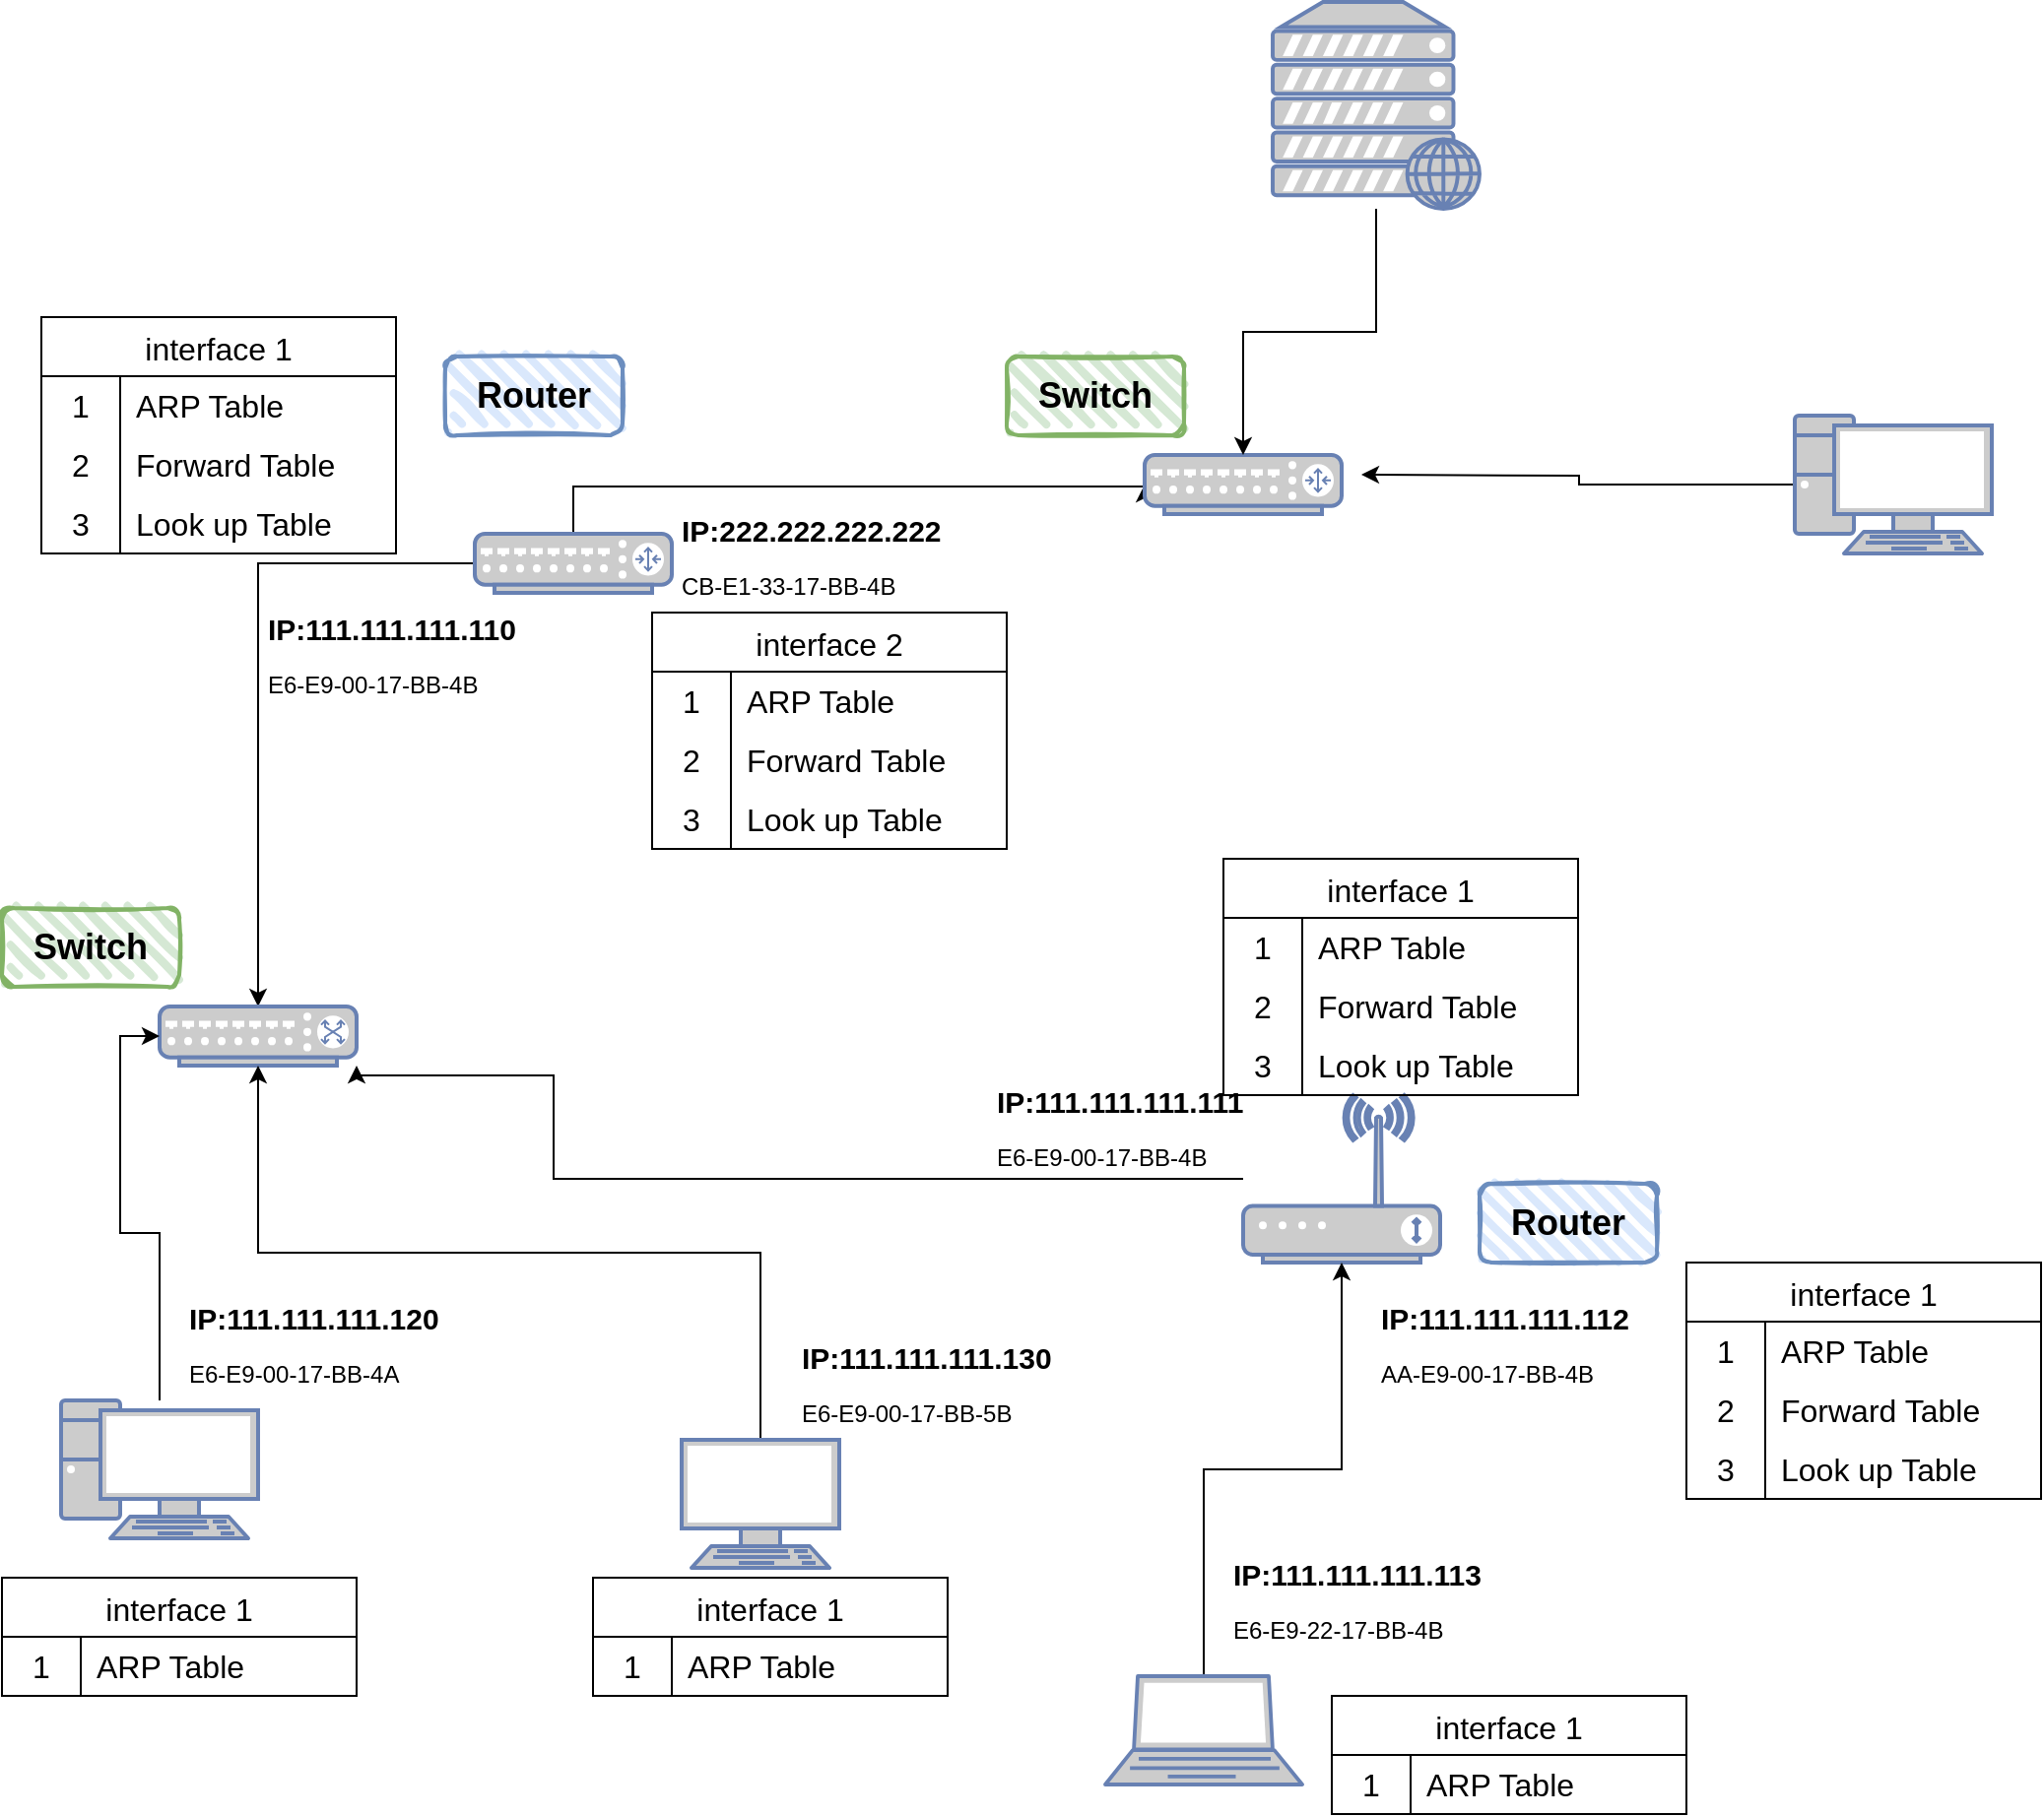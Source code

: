 <mxfile version="21.3.7" type="device">
  <diagram name="Page-1" id="bVqsmHgSkeOSAtBeJAYm">
    <mxGraphModel dx="954" dy="699" grid="1" gridSize="10" guides="1" tooltips="1" connect="1" arrows="1" fold="1" page="1" pageScale="1" pageWidth="850" pageHeight="1100" math="0" shadow="0">
      <root>
        <mxCell id="0" />
        <mxCell id="1" parent="0" />
        <mxCell id="4tmbVSz3SoAUEY7FdNBt-5" style="edgeStyle=orthogonalEdgeStyle;rounded=0;orthogonalLoop=1;jettySize=auto;html=1;" parent="1" source="4tmbVSz3SoAUEY7FdNBt-1" target="4tmbVSz3SoAUEY7FdNBt-2" edge="1">
          <mxGeometry relative="1" as="geometry" />
        </mxCell>
        <mxCell id="4tmbVSz3SoAUEY7FdNBt-12" style="edgeStyle=orthogonalEdgeStyle;rounded=0;orthogonalLoop=1;jettySize=auto;html=1;entryX=0;entryY=0.5;entryDx=0;entryDy=0;entryPerimeter=0;" parent="1" source="4tmbVSz3SoAUEY7FdNBt-1" target="4tmbVSz3SoAUEY7FdNBt-10" edge="1">
          <mxGeometry relative="1" as="geometry">
            <mxPoint x="430" y="325" as="targetPoint" />
            <Array as="points">
              <mxPoint x="420" y="326" />
              <mxPoint x="560" y="326" />
            </Array>
          </mxGeometry>
        </mxCell>
        <mxCell id="4tmbVSz3SoAUEY7FdNBt-1" value="" style="fontColor=#0066CC;verticalAlign=top;verticalLabelPosition=bottom;labelPosition=center;align=center;html=1;outlineConnect=0;fillColor=#CCCCCC;strokeColor=#6881B3;gradientColor=none;gradientDirection=north;strokeWidth=2;shape=mxgraph.networks.router;" parent="1" vertex="1">
          <mxGeometry x="250" y="350" width="100" height="30" as="geometry" />
        </mxCell>
        <mxCell id="4tmbVSz3SoAUEY7FdNBt-2" value="" style="fontColor=#0066CC;verticalAlign=top;verticalLabelPosition=bottom;labelPosition=center;align=center;html=1;outlineConnect=0;fillColor=#CCCCCC;strokeColor=#6881B3;gradientColor=none;gradientDirection=north;strokeWidth=2;shape=mxgraph.networks.switch;" parent="1" vertex="1">
          <mxGeometry x="90" y="590" width="100" height="30" as="geometry" />
        </mxCell>
        <mxCell id="4tmbVSz3SoAUEY7FdNBt-10" value="" style="fontColor=#0066CC;verticalAlign=top;verticalLabelPosition=bottom;labelPosition=center;align=center;html=1;outlineConnect=0;fillColor=#CCCCCC;strokeColor=#6881B3;gradientColor=none;gradientDirection=north;strokeWidth=2;shape=mxgraph.networks.router;" parent="1" vertex="1">
          <mxGeometry x="590" y="310" width="100" height="30" as="geometry" />
        </mxCell>
        <mxCell id="4tmbVSz3SoAUEY7FdNBt-16" style="edgeStyle=orthogonalEdgeStyle;rounded=0;orthogonalLoop=1;jettySize=auto;html=1;entryX=0;entryY=0.5;entryDx=0;entryDy=0;entryPerimeter=0;" parent="1" source="4tmbVSz3SoAUEY7FdNBt-13" target="4tmbVSz3SoAUEY7FdNBt-2" edge="1">
          <mxGeometry relative="1" as="geometry" />
        </mxCell>
        <mxCell id="4tmbVSz3SoAUEY7FdNBt-13" value="" style="fontColor=#0066CC;verticalAlign=top;verticalLabelPosition=bottom;labelPosition=center;align=center;html=1;outlineConnect=0;fillColor=#CCCCCC;strokeColor=#6881B3;gradientColor=none;gradientDirection=north;strokeWidth=2;shape=mxgraph.networks.pc;" parent="1" vertex="1">
          <mxGeometry x="40" y="790" width="100" height="70" as="geometry" />
        </mxCell>
        <mxCell id="4tmbVSz3SoAUEY7FdNBt-19" style="edgeStyle=orthogonalEdgeStyle;rounded=0;orthogonalLoop=1;jettySize=auto;html=1;entryX=0.5;entryY=1;entryDx=0;entryDy=0;entryPerimeter=0;exitX=0.5;exitY=0;exitDx=0;exitDy=0;exitPerimeter=0;" parent="1" source="4tmbVSz3SoAUEY7FdNBt-14" target="4tmbVSz3SoAUEY7FdNBt-2" edge="1">
          <mxGeometry relative="1" as="geometry">
            <mxPoint x="300" y="750" as="sourcePoint" />
          </mxGeometry>
        </mxCell>
        <mxCell id="4tmbVSz3SoAUEY7FdNBt-14" value="" style="fontColor=#0066CC;verticalAlign=top;verticalLabelPosition=bottom;labelPosition=center;align=center;html=1;outlineConnect=0;fillColor=#CCCCCC;strokeColor=#6881B3;gradientColor=none;gradientDirection=north;strokeWidth=2;shape=mxgraph.networks.terminal;" parent="1" vertex="1">
          <mxGeometry x="355" y="810" width="80" height="65" as="geometry" />
        </mxCell>
        <mxCell id="4tmbVSz3SoAUEY7FdNBt-18" style="edgeStyle=orthogonalEdgeStyle;rounded=0;orthogonalLoop=1;jettySize=auto;html=1;" parent="1" source="4tmbVSz3SoAUEY7FdNBt-15" target="4tmbVSz3SoAUEY7FdNBt-2" edge="1">
          <mxGeometry relative="1" as="geometry">
            <Array as="points">
              <mxPoint x="290" y="625" />
              <mxPoint x="190" y="625" />
            </Array>
          </mxGeometry>
        </mxCell>
        <mxCell id="4tmbVSz3SoAUEY7FdNBt-15" value="" style="fontColor=#0066CC;verticalAlign=top;verticalLabelPosition=bottom;labelPosition=center;align=center;html=1;outlineConnect=0;fillColor=#CCCCCC;strokeColor=#6881B3;gradientColor=none;gradientDirection=north;strokeWidth=2;shape=mxgraph.networks.wireless_modem;" parent="1" vertex="1">
          <mxGeometry x="640" y="635" width="100" height="85" as="geometry" />
        </mxCell>
        <mxCell id="4tmbVSz3SoAUEY7FdNBt-21" style="edgeStyle=orthogonalEdgeStyle;rounded=0;orthogonalLoop=1;jettySize=auto;html=1;" parent="1" source="4tmbVSz3SoAUEY7FdNBt-20" target="4tmbVSz3SoAUEY7FdNBt-15" edge="1">
          <mxGeometry relative="1" as="geometry" />
        </mxCell>
        <mxCell id="4tmbVSz3SoAUEY7FdNBt-20" value="" style="fontColor=#0066CC;verticalAlign=top;verticalLabelPosition=bottom;labelPosition=center;align=center;html=1;outlineConnect=0;fillColor=#CCCCCC;strokeColor=#6881B3;gradientColor=none;gradientDirection=north;strokeWidth=2;shape=mxgraph.networks.laptop;" parent="1" vertex="1">
          <mxGeometry x="570" y="930" width="100" height="55" as="geometry" />
        </mxCell>
        <mxCell id="4tmbVSz3SoAUEY7FdNBt-25" style="edgeStyle=orthogonalEdgeStyle;rounded=0;orthogonalLoop=1;jettySize=auto;html=1;" parent="1" source="4tmbVSz3SoAUEY7FdNBt-22" edge="1">
          <mxGeometry relative="1" as="geometry">
            <mxPoint x="700" y="320" as="targetPoint" />
          </mxGeometry>
        </mxCell>
        <mxCell id="4tmbVSz3SoAUEY7FdNBt-22" value="" style="fontColor=#0066CC;verticalAlign=top;verticalLabelPosition=bottom;labelPosition=center;align=center;html=1;outlineConnect=0;fillColor=#CCCCCC;strokeColor=#6881B3;gradientColor=none;gradientDirection=north;strokeWidth=2;shape=mxgraph.networks.pc;" parent="1" vertex="1">
          <mxGeometry x="920" y="290" width="100" height="70" as="geometry" />
        </mxCell>
        <mxCell id="4tmbVSz3SoAUEY7FdNBt-24" style="edgeStyle=orthogonalEdgeStyle;rounded=0;orthogonalLoop=1;jettySize=auto;html=1;" parent="1" source="4tmbVSz3SoAUEY7FdNBt-23" target="4tmbVSz3SoAUEY7FdNBt-10" edge="1">
          <mxGeometry relative="1" as="geometry" />
        </mxCell>
        <mxCell id="4tmbVSz3SoAUEY7FdNBt-23" value="" style="fontColor=#0066CC;verticalAlign=top;verticalLabelPosition=bottom;labelPosition=center;align=center;html=1;outlineConnect=0;fillColor=#CCCCCC;strokeColor=#6881B3;gradientColor=none;gradientDirection=north;strokeWidth=2;shape=mxgraph.networks.web_server;" parent="1" vertex="1">
          <mxGeometry x="655" y="80" width="105" height="105" as="geometry" />
        </mxCell>
        <mxCell id="4tmbVSz3SoAUEY7FdNBt-26" value="&lt;b&gt;&lt;font style=&quot;font-size: 18px;&quot;&gt;Switch&lt;/font&gt;&lt;/b&gt;" style="rounded=1;whiteSpace=wrap;html=1;strokeWidth=2;fillWeight=4;hachureGap=8;hachureAngle=45;fillColor=#d5e8d4;sketch=1;strokeColor=#82b366;" parent="1" vertex="1">
          <mxGeometry x="10" y="540" width="90" height="40" as="geometry" />
        </mxCell>
        <mxCell id="4tmbVSz3SoAUEY7FdNBt-27" value="&lt;b&gt;&lt;font style=&quot;font-size: 18px;&quot;&gt;Switch&lt;/font&gt;&lt;/b&gt;" style="rounded=1;whiteSpace=wrap;html=1;strokeWidth=2;fillWeight=4;hachureGap=8;hachureAngle=45;fillColor=#d5e8d4;sketch=1;strokeColor=#82b366;" parent="1" vertex="1">
          <mxGeometry x="520" y="260" width="90" height="40" as="geometry" />
        </mxCell>
        <mxCell id="4tmbVSz3SoAUEY7FdNBt-28" value="&lt;b&gt;&lt;font style=&quot;font-size: 18px;&quot;&gt;Router&lt;/font&gt;&lt;/b&gt;" style="rounded=1;whiteSpace=wrap;html=1;strokeWidth=2;fillWeight=4;hachureGap=8;hachureAngle=45;sketch=1;fillColor=#dae8fc;strokeColor=#6c8ebf;" parent="1" vertex="1">
          <mxGeometry x="235" y="260" width="90" height="40" as="geometry" />
        </mxCell>
        <mxCell id="4tmbVSz3SoAUEY7FdNBt-32" value="interface 1" style="shape=table;startSize=30;container=1;collapsible=0;childLayout=tableLayout;fixedRows=1;rowLines=0;fontStyle=0;strokeColor=default;fontSize=16;" parent="1" vertex="1">
          <mxGeometry x="30" y="240" width="180" height="120" as="geometry" />
        </mxCell>
        <mxCell id="4tmbVSz3SoAUEY7FdNBt-33" value="" style="shape=tableRow;horizontal=0;startSize=0;swimlaneHead=0;swimlaneBody=0;top=0;left=0;bottom=0;right=0;collapsible=0;dropTarget=0;fillColor=none;points=[[0,0.5],[1,0.5]];portConstraint=eastwest;strokeColor=inherit;fontSize=16;" parent="4tmbVSz3SoAUEY7FdNBt-32" vertex="1">
          <mxGeometry y="30" width="180" height="30" as="geometry" />
        </mxCell>
        <mxCell id="4tmbVSz3SoAUEY7FdNBt-34" value="1" style="shape=partialRectangle;html=1;whiteSpace=wrap;connectable=0;fillColor=none;top=0;left=0;bottom=0;right=0;overflow=hidden;pointerEvents=1;strokeColor=inherit;fontSize=16;" parent="4tmbVSz3SoAUEY7FdNBt-33" vertex="1">
          <mxGeometry width="40" height="30" as="geometry">
            <mxRectangle width="40" height="30" as="alternateBounds" />
          </mxGeometry>
        </mxCell>
        <mxCell id="4tmbVSz3SoAUEY7FdNBt-35" value="ARP Table" style="shape=partialRectangle;html=1;whiteSpace=wrap;connectable=0;fillColor=none;top=0;left=0;bottom=0;right=0;align=left;spacingLeft=6;overflow=hidden;strokeColor=inherit;fontSize=16;" parent="4tmbVSz3SoAUEY7FdNBt-33" vertex="1">
          <mxGeometry x="40" width="140" height="30" as="geometry">
            <mxRectangle width="140" height="30" as="alternateBounds" />
          </mxGeometry>
        </mxCell>
        <mxCell id="4tmbVSz3SoAUEY7FdNBt-36" value="" style="shape=tableRow;horizontal=0;startSize=0;swimlaneHead=0;swimlaneBody=0;top=0;left=0;bottom=0;right=0;collapsible=0;dropTarget=0;fillColor=none;points=[[0,0.5],[1,0.5]];portConstraint=eastwest;strokeColor=inherit;fontSize=16;" parent="4tmbVSz3SoAUEY7FdNBt-32" vertex="1">
          <mxGeometry y="60" width="180" height="30" as="geometry" />
        </mxCell>
        <mxCell id="4tmbVSz3SoAUEY7FdNBt-37" value="2" style="shape=partialRectangle;html=1;whiteSpace=wrap;connectable=0;fillColor=none;top=0;left=0;bottom=0;right=0;overflow=hidden;strokeColor=inherit;fontSize=16;" parent="4tmbVSz3SoAUEY7FdNBt-36" vertex="1">
          <mxGeometry width="40" height="30" as="geometry">
            <mxRectangle width="40" height="30" as="alternateBounds" />
          </mxGeometry>
        </mxCell>
        <mxCell id="4tmbVSz3SoAUEY7FdNBt-38" value="Forward Table" style="shape=partialRectangle;html=1;whiteSpace=wrap;connectable=0;fillColor=none;top=0;left=0;bottom=0;right=0;align=left;spacingLeft=6;overflow=hidden;strokeColor=inherit;fontSize=16;" parent="4tmbVSz3SoAUEY7FdNBt-36" vertex="1">
          <mxGeometry x="40" width="140" height="30" as="geometry">
            <mxRectangle width="140" height="30" as="alternateBounds" />
          </mxGeometry>
        </mxCell>
        <mxCell id="4tmbVSz3SoAUEY7FdNBt-39" value="" style="shape=tableRow;horizontal=0;startSize=0;swimlaneHead=0;swimlaneBody=0;top=0;left=0;bottom=0;right=0;collapsible=0;dropTarget=0;fillColor=none;points=[[0,0.5],[1,0.5]];portConstraint=eastwest;strokeColor=inherit;fontSize=16;" parent="4tmbVSz3SoAUEY7FdNBt-32" vertex="1">
          <mxGeometry y="90" width="180" height="30" as="geometry" />
        </mxCell>
        <mxCell id="4tmbVSz3SoAUEY7FdNBt-40" value="3" style="shape=partialRectangle;html=1;whiteSpace=wrap;connectable=0;fillColor=none;top=0;left=0;bottom=0;right=0;overflow=hidden;strokeColor=inherit;fontSize=16;" parent="4tmbVSz3SoAUEY7FdNBt-39" vertex="1">
          <mxGeometry width="40" height="30" as="geometry">
            <mxRectangle width="40" height="30" as="alternateBounds" />
          </mxGeometry>
        </mxCell>
        <mxCell id="4tmbVSz3SoAUEY7FdNBt-41" value="Look up Table" style="shape=partialRectangle;html=1;whiteSpace=wrap;connectable=0;fillColor=none;top=0;left=0;bottom=0;right=0;align=left;spacingLeft=6;overflow=hidden;strokeColor=inherit;fontSize=16;" parent="4tmbVSz3SoAUEY7FdNBt-39" vertex="1">
          <mxGeometry x="40" width="140" height="30" as="geometry">
            <mxRectangle width="140" height="30" as="alternateBounds" />
          </mxGeometry>
        </mxCell>
        <mxCell id="4tmbVSz3SoAUEY7FdNBt-44" value="interface 2" style="shape=table;startSize=30;container=1;collapsible=0;childLayout=tableLayout;fixedRows=1;rowLines=0;fontStyle=0;strokeColor=default;fontSize=16;" parent="1" vertex="1">
          <mxGeometry x="340" y="390" width="180" height="120" as="geometry" />
        </mxCell>
        <mxCell id="4tmbVSz3SoAUEY7FdNBt-45" value="" style="shape=tableRow;horizontal=0;startSize=0;swimlaneHead=0;swimlaneBody=0;top=0;left=0;bottom=0;right=0;collapsible=0;dropTarget=0;fillColor=none;points=[[0,0.5],[1,0.5]];portConstraint=eastwest;strokeColor=inherit;fontSize=16;" parent="4tmbVSz3SoAUEY7FdNBt-44" vertex="1">
          <mxGeometry y="30" width="180" height="30" as="geometry" />
        </mxCell>
        <mxCell id="4tmbVSz3SoAUEY7FdNBt-46" value="1" style="shape=partialRectangle;html=1;whiteSpace=wrap;connectable=0;fillColor=none;top=0;left=0;bottom=0;right=0;overflow=hidden;pointerEvents=1;strokeColor=inherit;fontSize=16;" parent="4tmbVSz3SoAUEY7FdNBt-45" vertex="1">
          <mxGeometry width="40" height="30" as="geometry">
            <mxRectangle width="40" height="30" as="alternateBounds" />
          </mxGeometry>
        </mxCell>
        <mxCell id="4tmbVSz3SoAUEY7FdNBt-47" value="ARP Table" style="shape=partialRectangle;html=1;whiteSpace=wrap;connectable=0;fillColor=none;top=0;left=0;bottom=0;right=0;align=left;spacingLeft=6;overflow=hidden;strokeColor=inherit;fontSize=16;" parent="4tmbVSz3SoAUEY7FdNBt-45" vertex="1">
          <mxGeometry x="40" width="140" height="30" as="geometry">
            <mxRectangle width="140" height="30" as="alternateBounds" />
          </mxGeometry>
        </mxCell>
        <mxCell id="4tmbVSz3SoAUEY7FdNBt-48" value="" style="shape=tableRow;horizontal=0;startSize=0;swimlaneHead=0;swimlaneBody=0;top=0;left=0;bottom=0;right=0;collapsible=0;dropTarget=0;fillColor=none;points=[[0,0.5],[1,0.5]];portConstraint=eastwest;strokeColor=inherit;fontSize=16;" parent="4tmbVSz3SoAUEY7FdNBt-44" vertex="1">
          <mxGeometry y="60" width="180" height="30" as="geometry" />
        </mxCell>
        <mxCell id="4tmbVSz3SoAUEY7FdNBt-49" value="2" style="shape=partialRectangle;html=1;whiteSpace=wrap;connectable=0;fillColor=none;top=0;left=0;bottom=0;right=0;overflow=hidden;strokeColor=inherit;fontSize=16;" parent="4tmbVSz3SoAUEY7FdNBt-48" vertex="1">
          <mxGeometry width="40" height="30" as="geometry">
            <mxRectangle width="40" height="30" as="alternateBounds" />
          </mxGeometry>
        </mxCell>
        <mxCell id="4tmbVSz3SoAUEY7FdNBt-50" value="Forward Table" style="shape=partialRectangle;html=1;whiteSpace=wrap;connectable=0;fillColor=none;top=0;left=0;bottom=0;right=0;align=left;spacingLeft=6;overflow=hidden;strokeColor=inherit;fontSize=16;" parent="4tmbVSz3SoAUEY7FdNBt-48" vertex="1">
          <mxGeometry x="40" width="140" height="30" as="geometry">
            <mxRectangle width="140" height="30" as="alternateBounds" />
          </mxGeometry>
        </mxCell>
        <mxCell id="4tmbVSz3SoAUEY7FdNBt-51" value="" style="shape=tableRow;horizontal=0;startSize=0;swimlaneHead=0;swimlaneBody=0;top=0;left=0;bottom=0;right=0;collapsible=0;dropTarget=0;fillColor=none;points=[[0,0.5],[1,0.5]];portConstraint=eastwest;strokeColor=inherit;fontSize=16;" parent="4tmbVSz3SoAUEY7FdNBt-44" vertex="1">
          <mxGeometry y="90" width="180" height="30" as="geometry" />
        </mxCell>
        <mxCell id="4tmbVSz3SoAUEY7FdNBt-52" value="3" style="shape=partialRectangle;html=1;whiteSpace=wrap;connectable=0;fillColor=none;top=0;left=0;bottom=0;right=0;overflow=hidden;strokeColor=inherit;fontSize=16;" parent="4tmbVSz3SoAUEY7FdNBt-51" vertex="1">
          <mxGeometry width="40" height="30" as="geometry">
            <mxRectangle width="40" height="30" as="alternateBounds" />
          </mxGeometry>
        </mxCell>
        <mxCell id="4tmbVSz3SoAUEY7FdNBt-53" value="Look up Table" style="shape=partialRectangle;html=1;whiteSpace=wrap;connectable=0;fillColor=none;top=0;left=0;bottom=0;right=0;align=left;spacingLeft=6;overflow=hidden;strokeColor=inherit;fontSize=16;" parent="4tmbVSz3SoAUEY7FdNBt-51" vertex="1">
          <mxGeometry x="40" width="140" height="30" as="geometry">
            <mxRectangle width="140" height="30" as="alternateBounds" />
          </mxGeometry>
        </mxCell>
        <mxCell id="4tmbVSz3SoAUEY7FdNBt-60" value="&lt;h1 style=&quot;font-size: 15px;&quot;&gt;IP:111.111.111.110&amp;nbsp;&amp;nbsp;&lt;/h1&gt;&lt;div title=&quot;Page 494&quot; class=&quot;page&quot;&gt;&lt;div class=&quot;section&quot;&gt;&lt;div class=&quot;layoutArea&quot;&gt;&lt;div class=&quot;column&quot;&gt;&lt;p&gt;E6-E9-00-17-BB-4B&amp;nbsp;&lt;/p&gt;&lt;br/&gt;&lt;span style=&quot;white-space: pre;&quot;&gt;&amp;nbsp;&amp;nbsp;&amp;nbsp;&amp;nbsp;&lt;/span&gt;&lt;span style=&quot;white-space: pre;&quot;&gt;&amp;nbsp;&amp;nbsp;&amp;nbsp;&amp;nbsp;&lt;/span&gt;&lt;span style=&quot;white-space: pre;&quot;&gt;&amp;nbsp;&amp;nbsp;&amp;nbsp;&amp;nbsp;&lt;/span&gt;&lt;span style=&quot;white-space: pre;&quot;&gt;&amp;nbsp;&amp;nbsp;&amp;nbsp;&amp;nbsp;&lt;/span&gt;&lt;span style=&quot;white-space: pre;&quot;&gt;&amp;nbsp;&amp;nbsp;&amp;nbsp;&amp;nbsp;&lt;/span&gt;&lt;/div&gt;&lt;br/&gt;&lt;span style=&quot;white-space: pre;&quot;&gt;&amp;nbsp;&amp;nbsp;&amp;nbsp;&amp;nbsp;&lt;/span&gt;&lt;span style=&quot;white-space: pre;&quot;&gt;&amp;nbsp;&amp;nbsp;&amp;nbsp;&amp;nbsp;&lt;/span&gt;&lt;span style=&quot;white-space: pre;&quot;&gt;&amp;nbsp;&amp;nbsp;&amp;nbsp;&amp;nbsp;&lt;/span&gt;&lt;span style=&quot;white-space: pre;&quot;&gt;&amp;nbsp;&amp;nbsp;&amp;nbsp;&amp;nbsp;&lt;/span&gt;&lt;/div&gt;&lt;br/&gt;&lt;span style=&quot;white-space: pre;&quot;&gt;&amp;nbsp;&amp;nbsp;&amp;nbsp;&amp;nbsp;&lt;/span&gt;&lt;span style=&quot;white-space: pre;&quot;&gt;&amp;nbsp;&amp;nbsp;&amp;nbsp;&amp;nbsp;&lt;/span&gt;&lt;span style=&quot;white-space: pre;&quot;&gt;&amp;nbsp;&amp;nbsp;&amp;nbsp;&amp;nbsp;&lt;/span&gt;&lt;/div&gt;&lt;br/&gt;&lt;span style=&quot;white-space: pre;&quot;&gt;&amp;nbsp;&amp;nbsp;&amp;nbsp;&amp;nbsp;&lt;/span&gt;&lt;span style=&quot;white-space: pre;&quot;&gt;&amp;nbsp;&amp;nbsp;&amp;nbsp;&amp;nbsp;&lt;/span&gt;&lt;/div&gt;" style="text;html=1;strokeColor=none;fillColor=none;spacing=5;spacingTop=-20;whiteSpace=wrap;overflow=hidden;rounded=0;" parent="1" vertex="1">
          <mxGeometry x="140" y="390" width="140" height="50" as="geometry" />
        </mxCell>
        <mxCell id="4tmbVSz3SoAUEY7FdNBt-63" value="&lt;h1 style=&quot;font-size: 15px;&quot;&gt;IP:222.222.222.222&amp;nbsp;&amp;nbsp;&lt;/h1&gt;&lt;div title=&quot;Page 494&quot; class=&quot;page&quot;&gt;&lt;div class=&quot;section&quot;&gt;&lt;div class=&quot;layoutArea&quot;&gt;&lt;div class=&quot;column&quot;&gt;&lt;p&gt;CB-E1-33-17-BB-4B&amp;nbsp;&lt;/p&gt;&lt;br&gt;&lt;span style=&quot;white-space: pre;&quot;&gt;&amp;nbsp;&amp;nbsp;&amp;nbsp;&amp;nbsp;&lt;/span&gt;&lt;span style=&quot;white-space: pre;&quot;&gt;&amp;nbsp;&amp;nbsp;&amp;nbsp;&amp;nbsp;&lt;/span&gt;&lt;span style=&quot;white-space: pre;&quot;&gt;&amp;nbsp;&amp;nbsp;&amp;nbsp;&amp;nbsp;&lt;/span&gt;&lt;span style=&quot;white-space: pre;&quot;&gt;&amp;nbsp;&amp;nbsp;&amp;nbsp;&amp;nbsp;&lt;/span&gt;&lt;span style=&quot;white-space: pre;&quot;&gt;&amp;nbsp;&amp;nbsp;&amp;nbsp;&amp;nbsp;&lt;/span&gt;&lt;/div&gt;&lt;br&gt;&lt;span style=&quot;white-space: pre;&quot;&gt;&amp;nbsp;&amp;nbsp;&amp;nbsp;&amp;nbsp;&lt;/span&gt;&lt;span style=&quot;white-space: pre;&quot;&gt;&amp;nbsp;&amp;nbsp;&amp;nbsp;&amp;nbsp;&lt;/span&gt;&lt;span style=&quot;white-space: pre;&quot;&gt;&amp;nbsp;&amp;nbsp;&amp;nbsp;&amp;nbsp;&lt;/span&gt;&lt;span style=&quot;white-space: pre;&quot;&gt;&amp;nbsp;&amp;nbsp;&amp;nbsp;&amp;nbsp;&lt;/span&gt;&lt;/div&gt;&lt;br&gt;&lt;span style=&quot;white-space: pre;&quot;&gt;&amp;nbsp;&amp;nbsp;&amp;nbsp;&amp;nbsp;&lt;/span&gt;&lt;span style=&quot;white-space: pre;&quot;&gt;&amp;nbsp;&amp;nbsp;&amp;nbsp;&amp;nbsp;&lt;/span&gt;&lt;span style=&quot;white-space: pre;&quot;&gt;&amp;nbsp;&amp;nbsp;&amp;nbsp;&amp;nbsp;&lt;/span&gt;&lt;/div&gt;&lt;br&gt;&lt;span style=&quot;white-space: pre;&quot;&gt;&amp;nbsp;&amp;nbsp;&amp;nbsp;&amp;nbsp;&lt;/span&gt;&lt;span style=&quot;white-space: pre;&quot;&gt;&amp;nbsp;&amp;nbsp;&amp;nbsp;&amp;nbsp;&lt;/span&gt;&lt;/div&gt;" style="text;html=1;strokeColor=none;fillColor=none;spacing=5;spacingTop=-20;whiteSpace=wrap;overflow=hidden;rounded=0;" parent="1" vertex="1">
          <mxGeometry x="350" y="340" width="140" height="50" as="geometry" />
        </mxCell>
        <mxCell id="4tmbVSz3SoAUEY7FdNBt-65" value="&lt;h1 style=&quot;font-size: 15px;&quot;&gt;IP:111.111.111.120&amp;nbsp;&amp;nbsp;&lt;/h1&gt;&lt;div title=&quot;Page 494&quot; class=&quot;page&quot;&gt;&lt;div class=&quot;section&quot;&gt;&lt;div class=&quot;layoutArea&quot;&gt;&lt;div class=&quot;column&quot;&gt;&lt;p&gt;E6-E9-00-17-BB-4A&lt;/p&gt;&lt;/div&gt;&lt;/div&gt;&lt;/div&gt;&lt;span style=&quot;white-space: pre;&quot;&gt;&amp;nbsp;&amp;nbsp;&amp;nbsp;&amp;nbsp;&lt;/span&gt;&lt;span style=&quot;white-space: pre;&quot;&gt;&amp;nbsp;&amp;nbsp;&amp;nbsp;&amp;nbsp;&lt;/span&gt;&lt;/div&gt;" style="text;html=1;strokeColor=none;fillColor=none;spacing=5;spacingTop=-20;whiteSpace=wrap;overflow=hidden;rounded=0;" parent="1" vertex="1">
          <mxGeometry x="100" y="740" width="140" height="50" as="geometry" />
        </mxCell>
        <mxCell id="4tmbVSz3SoAUEY7FdNBt-69" value="interface 1" style="shape=table;startSize=30;container=1;collapsible=0;childLayout=tableLayout;fixedRows=1;rowLines=0;fontStyle=0;strokeColor=default;fontSize=16;" parent="1" vertex="1">
          <mxGeometry x="10" y="880" width="180" height="60" as="geometry" />
        </mxCell>
        <mxCell id="4tmbVSz3SoAUEY7FdNBt-70" value="" style="shape=tableRow;horizontal=0;startSize=0;swimlaneHead=0;swimlaneBody=0;top=0;left=0;bottom=0;right=0;collapsible=0;dropTarget=0;fillColor=none;points=[[0,0.5],[1,0.5]];portConstraint=eastwest;strokeColor=inherit;fontSize=16;" parent="4tmbVSz3SoAUEY7FdNBt-69" vertex="1">
          <mxGeometry y="30" width="180" height="30" as="geometry" />
        </mxCell>
        <mxCell id="4tmbVSz3SoAUEY7FdNBt-71" value="1" style="shape=partialRectangle;html=1;whiteSpace=wrap;connectable=0;fillColor=none;top=0;left=0;bottom=0;right=0;overflow=hidden;pointerEvents=1;strokeColor=inherit;fontSize=16;" parent="4tmbVSz3SoAUEY7FdNBt-70" vertex="1">
          <mxGeometry width="40" height="30" as="geometry">
            <mxRectangle width="40" height="30" as="alternateBounds" />
          </mxGeometry>
        </mxCell>
        <mxCell id="4tmbVSz3SoAUEY7FdNBt-72" value="ARP Table" style="shape=partialRectangle;html=1;whiteSpace=wrap;connectable=0;fillColor=none;top=0;left=0;bottom=0;right=0;align=left;spacingLeft=6;overflow=hidden;strokeColor=inherit;fontSize=16;" parent="4tmbVSz3SoAUEY7FdNBt-70" vertex="1">
          <mxGeometry x="40" width="140" height="30" as="geometry">
            <mxRectangle width="140" height="30" as="alternateBounds" />
          </mxGeometry>
        </mxCell>
        <mxCell id="4tmbVSz3SoAUEY7FdNBt-99" value="&lt;h1 style=&quot;font-size: 15px;&quot;&gt;IP:111.111.111.130&amp;nbsp;&amp;nbsp;&lt;/h1&gt;&lt;div title=&quot;Page 494&quot; class=&quot;page&quot;&gt;&lt;div class=&quot;section&quot;&gt;&lt;div class=&quot;layoutArea&quot;&gt;&lt;div class=&quot;column&quot;&gt;&lt;p&gt;E6-E9-00-17-BB-5B&amp;nbsp;&lt;/p&gt;&lt;/div&gt;&lt;/div&gt;&lt;/div&gt;&lt;/div&gt;" style="text;html=1;strokeColor=none;fillColor=none;spacing=5;spacingTop=-20;whiteSpace=wrap;overflow=hidden;rounded=0;" parent="1" vertex="1">
          <mxGeometry x="411" y="760" width="140" height="50" as="geometry" />
        </mxCell>
        <mxCell id="4tmbVSz3SoAUEY7FdNBt-100" value="&lt;h1 style=&quot;font-size: 15px;&quot;&gt;IP:111.111.111.113&amp;nbsp;&amp;nbsp;&lt;/h1&gt;&lt;div title=&quot;Page 494&quot; class=&quot;page&quot;&gt;&lt;div class=&quot;section&quot;&gt;&lt;div class=&quot;layoutArea&quot;&gt;&lt;div class=&quot;column&quot;&gt;&lt;p&gt;E6-E9-22-17-BB-4B&amp;nbsp;&lt;/p&gt;&lt;/div&gt;&lt;/div&gt;&lt;/div&gt;&lt;span style=&quot;white-space: pre;&quot;&gt;&amp;nbsp;&amp;nbsp;&amp;nbsp;&amp;nbsp;&lt;/span&gt;&lt;span style=&quot;white-space: pre;&quot;&gt;&amp;nbsp;&amp;nbsp;&amp;nbsp;&amp;nbsp;&lt;/span&gt;&lt;/div&gt;" style="text;html=1;strokeColor=none;fillColor=none;spacing=5;spacingTop=-20;whiteSpace=wrap;overflow=hidden;rounded=0;" parent="1" vertex="1">
          <mxGeometry x="630" y="870" width="140" height="50" as="geometry" />
        </mxCell>
        <mxCell id="4tmbVSz3SoAUEY7FdNBt-101" value="&lt;b&gt;&lt;font style=&quot;font-size: 18px;&quot;&gt;Router&lt;/font&gt;&lt;/b&gt;" style="rounded=1;whiteSpace=wrap;html=1;strokeWidth=2;fillWeight=4;hachureGap=8;hachureAngle=45;sketch=1;fillColor=#dae8fc;strokeColor=#6c8ebf;" parent="1" vertex="1">
          <mxGeometry x="760" y="680" width="90" height="40" as="geometry" />
        </mxCell>
        <mxCell id="4tmbVSz3SoAUEY7FdNBt-102" value="&lt;h1 style=&quot;font-size: 15px;&quot;&gt;IP:111.111.111.112&amp;nbsp;&amp;nbsp;&lt;/h1&gt;&lt;div title=&quot;Page 494&quot; class=&quot;page&quot;&gt;&lt;div class=&quot;section&quot;&gt;&lt;div class=&quot;layoutArea&quot;&gt;&lt;div class=&quot;column&quot;&gt;&lt;p&gt;AA-E9-00-17-BB-4B&amp;nbsp;&lt;/p&gt;&lt;p&gt;&lt;span style=&quot;background-color: initial; white-space: pre;&quot;&gt;&amp;nbsp;&amp;nbsp;&amp;nbsp;&amp;nbsp;&lt;/span&gt;&lt;span style=&quot;background-color: initial; white-space: pre;&quot;&gt;&amp;nbsp;&amp;nbsp;&amp;nbsp;&amp;nbsp;&lt;/span&gt;&lt;span style=&quot;background-color: initial; white-space: pre;&quot;&gt;&amp;nbsp;&amp;nbsp;&amp;nbsp;&lt;/span&gt;&lt;/p&gt;&lt;/div&gt;&lt;/div&gt;&lt;/div&gt;&lt;br&gt;&lt;span style=&quot;white-space: pre;&quot;&gt;&amp;nbsp;&amp;nbsp;&amp;nbsp;&amp;nbsp;&lt;/span&gt;&lt;span style=&quot;white-space: pre;&quot;&gt;&amp;nbsp;&amp;nbsp;&amp;nbsp;&amp;nbsp;&lt;/span&gt;&lt;/div&gt;" style="text;html=1;strokeColor=none;fillColor=none;spacing=5;spacingTop=-20;whiteSpace=wrap;overflow=hidden;rounded=0;" parent="1" vertex="1">
          <mxGeometry x="705" y="740" width="140" height="50" as="geometry" />
        </mxCell>
        <mxCell id="4tmbVSz3SoAUEY7FdNBt-103" value="&lt;h1 style=&quot;font-size: 15px;&quot;&gt;IP:111.111.111.111&amp;nbsp;&amp;nbsp;&lt;/h1&gt;&lt;div title=&quot;Page 494&quot; class=&quot;page&quot;&gt;&lt;div class=&quot;section&quot;&gt;&lt;div class=&quot;layoutArea&quot;&gt;&lt;div class=&quot;column&quot;&gt;&lt;p&gt;E6-E9-00-17-BB-4B&amp;nbsp;&lt;/p&gt;&lt;br&gt;&lt;span style=&quot;white-space: pre;&quot;&gt;&amp;nbsp;&amp;nbsp;&amp;nbsp;&amp;nbsp;&lt;/span&gt;&lt;span style=&quot;white-space: pre;&quot;&gt;&amp;nbsp;&amp;nbsp;&amp;nbsp;&amp;nbsp;&lt;/span&gt;&lt;span style=&quot;white-space: pre;&quot;&gt;&amp;nbsp;&amp;nbsp;&amp;nbsp;&amp;nbsp;&lt;/span&gt;&lt;span style=&quot;white-space: pre;&quot;&gt;&amp;nbsp;&amp;nbsp;&amp;nbsp;&amp;nbsp;&lt;/span&gt;&lt;span style=&quot;white-space: pre;&quot;&gt;&amp;nbsp;&amp;nbsp;&amp;nbsp;&amp;nbsp;&lt;/span&gt;&lt;/div&gt;&lt;br&gt;&lt;span style=&quot;white-space: pre;&quot;&gt;&amp;nbsp;&amp;nbsp;&amp;nbsp;&amp;nbsp;&lt;/span&gt;&lt;span style=&quot;white-space: pre;&quot;&gt;&amp;nbsp;&amp;nbsp;&amp;nbsp;&amp;nbsp;&lt;/span&gt;&lt;span style=&quot;white-space: pre;&quot;&gt;&amp;nbsp;&amp;nbsp;&amp;nbsp;&amp;nbsp;&lt;/span&gt;&lt;span style=&quot;white-space: pre;&quot;&gt;&amp;nbsp;&amp;nbsp;&amp;nbsp;&amp;nbsp;&lt;/span&gt;&lt;/div&gt;&lt;br&gt;&lt;span style=&quot;white-space: pre;&quot;&gt;&amp;nbsp;&amp;nbsp;&amp;nbsp;&amp;nbsp;&lt;/span&gt;&lt;span style=&quot;white-space: pre;&quot;&gt;&amp;nbsp;&amp;nbsp;&amp;nbsp;&amp;nbsp;&lt;/span&gt;&lt;span style=&quot;white-space: pre;&quot;&gt;&amp;nbsp;&amp;nbsp;&amp;nbsp;&amp;nbsp;&lt;/span&gt;&lt;/div&gt;&lt;br&gt;&lt;span style=&quot;white-space: pre;&quot;&gt;&amp;nbsp;&amp;nbsp;&amp;nbsp;&amp;nbsp;&lt;/span&gt;&lt;span style=&quot;white-space: pre;&quot;&gt;&amp;nbsp;&amp;nbsp;&amp;nbsp;&amp;nbsp;&lt;/span&gt;&lt;/div&gt;" style="text;html=1;strokeColor=none;fillColor=none;spacing=5;spacingTop=-20;whiteSpace=wrap;overflow=hidden;rounded=0;" parent="1" vertex="1">
          <mxGeometry x="510" y="630" width="140" height="50" as="geometry" />
        </mxCell>
        <mxCell id="4tmbVSz3SoAUEY7FdNBt-107" value="interface 1" style="shape=table;startSize=30;container=1;collapsible=0;childLayout=tableLayout;fixedRows=1;rowLines=0;fontStyle=0;strokeColor=default;fontSize=16;" parent="1" vertex="1">
          <mxGeometry x="310" y="880" width="180" height="60" as="geometry" />
        </mxCell>
        <mxCell id="4tmbVSz3SoAUEY7FdNBt-108" value="" style="shape=tableRow;horizontal=0;startSize=0;swimlaneHead=0;swimlaneBody=0;top=0;left=0;bottom=0;right=0;collapsible=0;dropTarget=0;fillColor=none;points=[[0,0.5],[1,0.5]];portConstraint=eastwest;strokeColor=inherit;fontSize=16;" parent="4tmbVSz3SoAUEY7FdNBt-107" vertex="1">
          <mxGeometry y="30" width="180" height="30" as="geometry" />
        </mxCell>
        <mxCell id="4tmbVSz3SoAUEY7FdNBt-109" value="1" style="shape=partialRectangle;html=1;whiteSpace=wrap;connectable=0;fillColor=none;top=0;left=0;bottom=0;right=0;overflow=hidden;pointerEvents=1;strokeColor=inherit;fontSize=16;" parent="4tmbVSz3SoAUEY7FdNBt-108" vertex="1">
          <mxGeometry width="40" height="30" as="geometry">
            <mxRectangle width="40" height="30" as="alternateBounds" />
          </mxGeometry>
        </mxCell>
        <mxCell id="4tmbVSz3SoAUEY7FdNBt-110" value="ARP Table" style="shape=partialRectangle;html=1;whiteSpace=wrap;connectable=0;fillColor=none;top=0;left=0;bottom=0;right=0;align=left;spacingLeft=6;overflow=hidden;strokeColor=inherit;fontSize=16;" parent="4tmbVSz3SoAUEY7FdNBt-108" vertex="1">
          <mxGeometry x="40" width="140" height="30" as="geometry">
            <mxRectangle width="140" height="30" as="alternateBounds" />
          </mxGeometry>
        </mxCell>
        <mxCell id="4tmbVSz3SoAUEY7FdNBt-111" value="interface 1" style="shape=table;startSize=30;container=1;collapsible=0;childLayout=tableLayout;fixedRows=1;rowLines=0;fontStyle=0;strokeColor=default;fontSize=16;" parent="1" vertex="1">
          <mxGeometry x="685" y="940" width="180" height="60" as="geometry" />
        </mxCell>
        <mxCell id="4tmbVSz3SoAUEY7FdNBt-112" value="" style="shape=tableRow;horizontal=0;startSize=0;swimlaneHead=0;swimlaneBody=0;top=0;left=0;bottom=0;right=0;collapsible=0;dropTarget=0;fillColor=none;points=[[0,0.5],[1,0.5]];portConstraint=eastwest;strokeColor=inherit;fontSize=16;" parent="4tmbVSz3SoAUEY7FdNBt-111" vertex="1">
          <mxGeometry y="30" width="180" height="30" as="geometry" />
        </mxCell>
        <mxCell id="4tmbVSz3SoAUEY7FdNBt-113" value="1" style="shape=partialRectangle;html=1;whiteSpace=wrap;connectable=0;fillColor=none;top=0;left=0;bottom=0;right=0;overflow=hidden;pointerEvents=1;strokeColor=inherit;fontSize=16;" parent="4tmbVSz3SoAUEY7FdNBt-112" vertex="1">
          <mxGeometry width="40" height="30" as="geometry">
            <mxRectangle width="40" height="30" as="alternateBounds" />
          </mxGeometry>
        </mxCell>
        <mxCell id="4tmbVSz3SoAUEY7FdNBt-114" value="ARP Table" style="shape=partialRectangle;html=1;whiteSpace=wrap;connectable=0;fillColor=none;top=0;left=0;bottom=0;right=0;align=left;spacingLeft=6;overflow=hidden;strokeColor=inherit;fontSize=16;" parent="4tmbVSz3SoAUEY7FdNBt-112" vertex="1">
          <mxGeometry x="40" width="140" height="30" as="geometry">
            <mxRectangle width="140" height="30" as="alternateBounds" />
          </mxGeometry>
        </mxCell>
        <mxCell id="4tmbVSz3SoAUEY7FdNBt-115" value="interface 1" style="shape=table;startSize=30;container=1;collapsible=0;childLayout=tableLayout;fixedRows=1;rowLines=0;fontStyle=0;strokeColor=default;fontSize=16;" parent="1" vertex="1">
          <mxGeometry x="865" y="720" width="180" height="120" as="geometry" />
        </mxCell>
        <mxCell id="4tmbVSz3SoAUEY7FdNBt-116" value="" style="shape=tableRow;horizontal=0;startSize=0;swimlaneHead=0;swimlaneBody=0;top=0;left=0;bottom=0;right=0;collapsible=0;dropTarget=0;fillColor=none;points=[[0,0.5],[1,0.5]];portConstraint=eastwest;strokeColor=inherit;fontSize=16;" parent="4tmbVSz3SoAUEY7FdNBt-115" vertex="1">
          <mxGeometry y="30" width="180" height="30" as="geometry" />
        </mxCell>
        <mxCell id="4tmbVSz3SoAUEY7FdNBt-117" value="1" style="shape=partialRectangle;html=1;whiteSpace=wrap;connectable=0;fillColor=none;top=0;left=0;bottom=0;right=0;overflow=hidden;pointerEvents=1;strokeColor=inherit;fontSize=16;" parent="4tmbVSz3SoAUEY7FdNBt-116" vertex="1">
          <mxGeometry width="40" height="30" as="geometry">
            <mxRectangle width="40" height="30" as="alternateBounds" />
          </mxGeometry>
        </mxCell>
        <mxCell id="4tmbVSz3SoAUEY7FdNBt-118" value="ARP Table" style="shape=partialRectangle;html=1;whiteSpace=wrap;connectable=0;fillColor=none;top=0;left=0;bottom=0;right=0;align=left;spacingLeft=6;overflow=hidden;strokeColor=inherit;fontSize=16;" parent="4tmbVSz3SoAUEY7FdNBt-116" vertex="1">
          <mxGeometry x="40" width="140" height="30" as="geometry">
            <mxRectangle width="140" height="30" as="alternateBounds" />
          </mxGeometry>
        </mxCell>
        <mxCell id="4tmbVSz3SoAUEY7FdNBt-119" value="" style="shape=tableRow;horizontal=0;startSize=0;swimlaneHead=0;swimlaneBody=0;top=0;left=0;bottom=0;right=0;collapsible=0;dropTarget=0;fillColor=none;points=[[0,0.5],[1,0.5]];portConstraint=eastwest;strokeColor=inherit;fontSize=16;" parent="4tmbVSz3SoAUEY7FdNBt-115" vertex="1">
          <mxGeometry y="60" width="180" height="30" as="geometry" />
        </mxCell>
        <mxCell id="4tmbVSz3SoAUEY7FdNBt-120" value="2" style="shape=partialRectangle;html=1;whiteSpace=wrap;connectable=0;fillColor=none;top=0;left=0;bottom=0;right=0;overflow=hidden;strokeColor=inherit;fontSize=16;" parent="4tmbVSz3SoAUEY7FdNBt-119" vertex="1">
          <mxGeometry width="40" height="30" as="geometry">
            <mxRectangle width="40" height="30" as="alternateBounds" />
          </mxGeometry>
        </mxCell>
        <mxCell id="4tmbVSz3SoAUEY7FdNBt-121" value="Forward Table" style="shape=partialRectangle;html=1;whiteSpace=wrap;connectable=0;fillColor=none;top=0;left=0;bottom=0;right=0;align=left;spacingLeft=6;overflow=hidden;strokeColor=inherit;fontSize=16;" parent="4tmbVSz3SoAUEY7FdNBt-119" vertex="1">
          <mxGeometry x="40" width="140" height="30" as="geometry">
            <mxRectangle width="140" height="30" as="alternateBounds" />
          </mxGeometry>
        </mxCell>
        <mxCell id="4tmbVSz3SoAUEY7FdNBt-122" value="" style="shape=tableRow;horizontal=0;startSize=0;swimlaneHead=0;swimlaneBody=0;top=0;left=0;bottom=0;right=0;collapsible=0;dropTarget=0;fillColor=none;points=[[0,0.5],[1,0.5]];portConstraint=eastwest;strokeColor=inherit;fontSize=16;" parent="4tmbVSz3SoAUEY7FdNBt-115" vertex="1">
          <mxGeometry y="90" width="180" height="30" as="geometry" />
        </mxCell>
        <mxCell id="4tmbVSz3SoAUEY7FdNBt-123" value="3" style="shape=partialRectangle;html=1;whiteSpace=wrap;connectable=0;fillColor=none;top=0;left=0;bottom=0;right=0;overflow=hidden;strokeColor=inherit;fontSize=16;" parent="4tmbVSz3SoAUEY7FdNBt-122" vertex="1">
          <mxGeometry width="40" height="30" as="geometry">
            <mxRectangle width="40" height="30" as="alternateBounds" />
          </mxGeometry>
        </mxCell>
        <mxCell id="4tmbVSz3SoAUEY7FdNBt-124" value="Look up Table" style="shape=partialRectangle;html=1;whiteSpace=wrap;connectable=0;fillColor=none;top=0;left=0;bottom=0;right=0;align=left;spacingLeft=6;overflow=hidden;strokeColor=inherit;fontSize=16;" parent="4tmbVSz3SoAUEY7FdNBt-122" vertex="1">
          <mxGeometry x="40" width="140" height="30" as="geometry">
            <mxRectangle width="140" height="30" as="alternateBounds" />
          </mxGeometry>
        </mxCell>
        <mxCell id="4tmbVSz3SoAUEY7FdNBt-125" value="interface 1" style="shape=table;startSize=30;container=1;collapsible=0;childLayout=tableLayout;fixedRows=1;rowLines=0;fontStyle=0;strokeColor=default;fontSize=16;" parent="1" vertex="1">
          <mxGeometry x="630" y="515" width="180" height="120" as="geometry" />
        </mxCell>
        <mxCell id="4tmbVSz3SoAUEY7FdNBt-126" value="" style="shape=tableRow;horizontal=0;startSize=0;swimlaneHead=0;swimlaneBody=0;top=0;left=0;bottom=0;right=0;collapsible=0;dropTarget=0;fillColor=none;points=[[0,0.5],[1,0.5]];portConstraint=eastwest;strokeColor=inherit;fontSize=16;" parent="4tmbVSz3SoAUEY7FdNBt-125" vertex="1">
          <mxGeometry y="30" width="180" height="30" as="geometry" />
        </mxCell>
        <mxCell id="4tmbVSz3SoAUEY7FdNBt-127" value="1" style="shape=partialRectangle;html=1;whiteSpace=wrap;connectable=0;fillColor=none;top=0;left=0;bottom=0;right=0;overflow=hidden;pointerEvents=1;strokeColor=inherit;fontSize=16;" parent="4tmbVSz3SoAUEY7FdNBt-126" vertex="1">
          <mxGeometry width="40" height="30" as="geometry">
            <mxRectangle width="40" height="30" as="alternateBounds" />
          </mxGeometry>
        </mxCell>
        <mxCell id="4tmbVSz3SoAUEY7FdNBt-128" value="ARP Table" style="shape=partialRectangle;html=1;whiteSpace=wrap;connectable=0;fillColor=none;top=0;left=0;bottom=0;right=0;align=left;spacingLeft=6;overflow=hidden;strokeColor=inherit;fontSize=16;" parent="4tmbVSz3SoAUEY7FdNBt-126" vertex="1">
          <mxGeometry x="40" width="140" height="30" as="geometry">
            <mxRectangle width="140" height="30" as="alternateBounds" />
          </mxGeometry>
        </mxCell>
        <mxCell id="4tmbVSz3SoAUEY7FdNBt-129" value="" style="shape=tableRow;horizontal=0;startSize=0;swimlaneHead=0;swimlaneBody=0;top=0;left=0;bottom=0;right=0;collapsible=0;dropTarget=0;fillColor=none;points=[[0,0.5],[1,0.5]];portConstraint=eastwest;strokeColor=inherit;fontSize=16;" parent="4tmbVSz3SoAUEY7FdNBt-125" vertex="1">
          <mxGeometry y="60" width="180" height="30" as="geometry" />
        </mxCell>
        <mxCell id="4tmbVSz3SoAUEY7FdNBt-130" value="2" style="shape=partialRectangle;html=1;whiteSpace=wrap;connectable=0;fillColor=none;top=0;left=0;bottom=0;right=0;overflow=hidden;strokeColor=inherit;fontSize=16;" parent="4tmbVSz3SoAUEY7FdNBt-129" vertex="1">
          <mxGeometry width="40" height="30" as="geometry">
            <mxRectangle width="40" height="30" as="alternateBounds" />
          </mxGeometry>
        </mxCell>
        <mxCell id="4tmbVSz3SoAUEY7FdNBt-131" value="Forward Table" style="shape=partialRectangle;html=1;whiteSpace=wrap;connectable=0;fillColor=none;top=0;left=0;bottom=0;right=0;align=left;spacingLeft=6;overflow=hidden;strokeColor=inherit;fontSize=16;" parent="4tmbVSz3SoAUEY7FdNBt-129" vertex="1">
          <mxGeometry x="40" width="140" height="30" as="geometry">
            <mxRectangle width="140" height="30" as="alternateBounds" />
          </mxGeometry>
        </mxCell>
        <mxCell id="4tmbVSz3SoAUEY7FdNBt-132" value="" style="shape=tableRow;horizontal=0;startSize=0;swimlaneHead=0;swimlaneBody=0;top=0;left=0;bottom=0;right=0;collapsible=0;dropTarget=0;fillColor=none;points=[[0,0.5],[1,0.5]];portConstraint=eastwest;strokeColor=inherit;fontSize=16;" parent="4tmbVSz3SoAUEY7FdNBt-125" vertex="1">
          <mxGeometry y="90" width="180" height="30" as="geometry" />
        </mxCell>
        <mxCell id="4tmbVSz3SoAUEY7FdNBt-133" value="3" style="shape=partialRectangle;html=1;whiteSpace=wrap;connectable=0;fillColor=none;top=0;left=0;bottom=0;right=0;overflow=hidden;strokeColor=inherit;fontSize=16;" parent="4tmbVSz3SoAUEY7FdNBt-132" vertex="1">
          <mxGeometry width="40" height="30" as="geometry">
            <mxRectangle width="40" height="30" as="alternateBounds" />
          </mxGeometry>
        </mxCell>
        <mxCell id="4tmbVSz3SoAUEY7FdNBt-134" value="Look up Table" style="shape=partialRectangle;html=1;whiteSpace=wrap;connectable=0;fillColor=none;top=0;left=0;bottom=0;right=0;align=left;spacingLeft=6;overflow=hidden;strokeColor=inherit;fontSize=16;" parent="4tmbVSz3SoAUEY7FdNBt-132" vertex="1">
          <mxGeometry x="40" width="140" height="30" as="geometry">
            <mxRectangle width="140" height="30" as="alternateBounds" />
          </mxGeometry>
        </mxCell>
      </root>
    </mxGraphModel>
  </diagram>
</mxfile>
